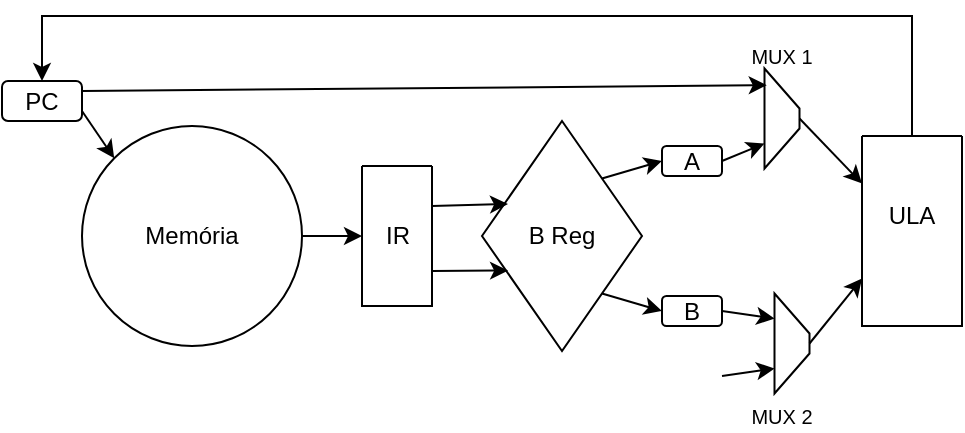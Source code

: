 <mxfile version="21.5.2" type="github">
  <diagram name="Página-1" id="bP6CFg4XiTYRrgsndQEi">
    <mxGraphModel dx="636" dy="347" grid="1" gridSize="10" guides="1" tooltips="1" connect="1" arrows="1" fold="1" page="1" pageScale="1" pageWidth="827" pageHeight="1169" math="0" shadow="0">
      <root>
        <mxCell id="0" />
        <mxCell id="1" parent="0" />
        <mxCell id="PEyxvJj9VBa5FjkOqRL6-23" value="Memória" style="ellipse;whiteSpace=wrap;html=1;aspect=fixed;" vertex="1" parent="1">
          <mxGeometry x="140" y="665" width="110" height="110" as="geometry" />
        </mxCell>
        <mxCell id="PEyxvJj9VBa5FjkOqRL6-25" value="" style="endArrow=classic;html=1;rounded=0;exitX=1;exitY=0.5;exitDx=0;exitDy=0;entryX=0;entryY=0.5;entryDx=0;entryDy=0;" edge="1" parent="1" source="PEyxvJj9VBa5FjkOqRL6-23" target="PEyxvJj9VBa5FjkOqRL6-30">
          <mxGeometry width="50" height="50" relative="1" as="geometry">
            <mxPoint x="490" y="800" as="sourcePoint" />
            <mxPoint x="290" y="720" as="targetPoint" />
            <Array as="points" />
          </mxGeometry>
        </mxCell>
        <mxCell id="PEyxvJj9VBa5FjkOqRL6-30" value="" style="swimlane;startSize=0;" vertex="1" parent="1">
          <mxGeometry x="280" y="685" width="35" height="70" as="geometry" />
        </mxCell>
        <mxCell id="PEyxvJj9VBa5FjkOqRL6-31" value="IR" style="text;html=1;strokeColor=none;fillColor=none;align=center;verticalAlign=middle;whiteSpace=wrap;rounded=0;" vertex="1" parent="PEyxvJj9VBa5FjkOqRL6-30">
          <mxGeometry x="-2.5" y="22.5" width="40" height="25" as="geometry" />
        </mxCell>
        <mxCell id="PEyxvJj9VBa5FjkOqRL6-36" value="B Reg" style="rhombus;whiteSpace=wrap;html=1;" vertex="1" parent="1">
          <mxGeometry x="340" y="662.5" width="80" height="115" as="geometry" />
        </mxCell>
        <mxCell id="PEyxvJj9VBa5FjkOqRL6-41" value="" style="endArrow=classic;html=1;rounded=0;exitX=1;exitY=0.75;exitDx=0;exitDy=0;entryX=0.163;entryY=0.65;entryDx=0;entryDy=0;entryPerimeter=0;" edge="1" parent="1" source="PEyxvJj9VBa5FjkOqRL6-30" target="PEyxvJj9VBa5FjkOqRL6-36">
          <mxGeometry width="50" height="50" relative="1" as="geometry">
            <mxPoint x="370" y="770" as="sourcePoint" />
            <mxPoint x="420" y="720" as="targetPoint" />
          </mxGeometry>
        </mxCell>
        <mxCell id="PEyxvJj9VBa5FjkOqRL6-42" value="" style="endArrow=classic;html=1;rounded=0;exitX=1;exitY=0.75;exitDx=0;exitDy=0;entryX=0.163;entryY=0.65;entryDx=0;entryDy=0;entryPerimeter=0;" edge="1" parent="1">
          <mxGeometry width="50" height="50" relative="1" as="geometry">
            <mxPoint x="315" y="705" as="sourcePoint" />
            <mxPoint x="353" y="704" as="targetPoint" />
          </mxGeometry>
        </mxCell>
        <mxCell id="PEyxvJj9VBa5FjkOqRL6-44" value="B" style="rounded=1;whiteSpace=wrap;html=1;" vertex="1" parent="1">
          <mxGeometry x="430" y="750" width="30" height="15" as="geometry" />
        </mxCell>
        <mxCell id="PEyxvJj9VBa5FjkOqRL6-45" value="A" style="rounded=1;whiteSpace=wrap;html=1;" vertex="1" parent="1">
          <mxGeometry x="430" y="675" width="30" height="15" as="geometry" />
        </mxCell>
        <mxCell id="PEyxvJj9VBa5FjkOqRL6-46" value="" style="endArrow=classic;html=1;rounded=0;exitX=1;exitY=0;exitDx=0;exitDy=0;entryX=0;entryY=0.5;entryDx=0;entryDy=0;" edge="1" parent="1" source="PEyxvJj9VBa5FjkOqRL6-36" target="PEyxvJj9VBa5FjkOqRL6-45">
          <mxGeometry width="50" height="50" relative="1" as="geometry">
            <mxPoint x="370" y="770" as="sourcePoint" />
            <mxPoint x="420" y="720" as="targetPoint" />
          </mxGeometry>
        </mxCell>
        <mxCell id="PEyxvJj9VBa5FjkOqRL6-47" value="" style="endArrow=classic;html=1;rounded=0;" edge="1" parent="1" source="PEyxvJj9VBa5FjkOqRL6-36">
          <mxGeometry width="50" height="50" relative="1" as="geometry">
            <mxPoint x="370" y="770" as="sourcePoint" />
            <mxPoint x="420" y="720" as="targetPoint" />
          </mxGeometry>
        </mxCell>
        <mxCell id="PEyxvJj9VBa5FjkOqRL6-48" value="" style="endArrow=classic;html=1;rounded=0;exitX=1;exitY=1;exitDx=0;exitDy=0;entryX=0;entryY=0.5;entryDx=0;entryDy=0;" edge="1" parent="1" source="PEyxvJj9VBa5FjkOqRL6-36" target="PEyxvJj9VBa5FjkOqRL6-44">
          <mxGeometry width="50" height="50" relative="1" as="geometry">
            <mxPoint x="400" y="755" as="sourcePoint" />
            <mxPoint x="430" y="747" as="targetPoint" />
          </mxGeometry>
        </mxCell>
        <mxCell id="PEyxvJj9VBa5FjkOqRL6-49" value="" style="shape=trapezoid;perimeter=trapezoidPerimeter;whiteSpace=wrap;html=1;fixedSize=1;rotation=90;" vertex="1" parent="1">
          <mxGeometry x="465" y="652.5" width="50" height="17.5" as="geometry" />
        </mxCell>
        <mxCell id="PEyxvJj9VBa5FjkOqRL6-50" value="" style="shape=trapezoid;perimeter=trapezoidPerimeter;whiteSpace=wrap;html=1;fixedSize=1;rotation=90;" vertex="1" parent="1">
          <mxGeometry x="470" y="765" width="50" height="17.5" as="geometry" />
        </mxCell>
        <mxCell id="PEyxvJj9VBa5FjkOqRL6-51" value="" style="endArrow=classic;html=1;rounded=0;exitX=1;exitY=0.5;exitDx=0;exitDy=0;entryX=0.75;entryY=1;entryDx=0;entryDy=0;" edge="1" parent="1" source="PEyxvJj9VBa5FjkOqRL6-45" target="PEyxvJj9VBa5FjkOqRL6-49">
          <mxGeometry width="50" height="50" relative="1" as="geometry">
            <mxPoint x="370" y="770" as="sourcePoint" />
            <mxPoint x="420" y="720" as="targetPoint" />
          </mxGeometry>
        </mxCell>
        <mxCell id="PEyxvJj9VBa5FjkOqRL6-52" value="" style="endArrow=classic;html=1;rounded=0;exitX=1;exitY=0.5;exitDx=0;exitDy=0;entryX=0.25;entryY=1;entryDx=0;entryDy=0;" edge="1" parent="1" source="PEyxvJj9VBa5FjkOqRL6-44" target="PEyxvJj9VBa5FjkOqRL6-50">
          <mxGeometry width="50" height="50" relative="1" as="geometry">
            <mxPoint x="370" y="770" as="sourcePoint" />
            <mxPoint x="420" y="720" as="targetPoint" />
          </mxGeometry>
        </mxCell>
        <mxCell id="PEyxvJj9VBa5FjkOqRL6-56" value="" style="swimlane;startSize=0;" vertex="1" parent="1">
          <mxGeometry x="530" y="670" width="50" height="95" as="geometry" />
        </mxCell>
        <mxCell id="PEyxvJj9VBa5FjkOqRL6-57" value="ULA" style="text;html=1;strokeColor=none;fillColor=none;align=center;verticalAlign=middle;whiteSpace=wrap;rounded=0;" vertex="1" parent="PEyxvJj9VBa5FjkOqRL6-56">
          <mxGeometry x="5" y="27.5" width="40" height="25" as="geometry" />
        </mxCell>
        <mxCell id="PEyxvJj9VBa5FjkOqRL6-59" value="" style="endArrow=classic;html=1;rounded=0;exitX=0.5;exitY=0;exitDx=0;exitDy=0;entryX=0;entryY=0.25;entryDx=0;entryDy=0;" edge="1" parent="1" source="PEyxvJj9VBa5FjkOqRL6-49" target="PEyxvJj9VBa5FjkOqRL6-56">
          <mxGeometry width="50" height="50" relative="1" as="geometry">
            <mxPoint x="490" y="650" as="sourcePoint" />
            <mxPoint x="540" y="600" as="targetPoint" />
          </mxGeometry>
        </mxCell>
        <mxCell id="PEyxvJj9VBa5FjkOqRL6-60" value="" style="endArrow=classic;html=1;rounded=0;exitX=0.5;exitY=0;exitDx=0;exitDy=0;entryX=0;entryY=0.75;entryDx=0;entryDy=0;" edge="1" parent="1" source="PEyxvJj9VBa5FjkOqRL6-50" target="PEyxvJj9VBa5FjkOqRL6-56">
          <mxGeometry width="50" height="50" relative="1" as="geometry">
            <mxPoint x="520" y="800" as="sourcePoint" />
            <mxPoint x="570" y="750" as="targetPoint" />
          </mxGeometry>
        </mxCell>
        <mxCell id="PEyxvJj9VBa5FjkOqRL6-61" value="&lt;font style=&quot;font-size: 10px;&quot;&gt;MUX 1&lt;/font&gt;" style="text;html=1;strokeColor=none;fillColor=none;align=center;verticalAlign=middle;whiteSpace=wrap;rounded=0;" vertex="1" parent="1">
          <mxGeometry x="470" y="630" width="40" as="geometry" />
        </mxCell>
        <mxCell id="PEyxvJj9VBa5FjkOqRL6-62" value="&lt;font style=&quot;font-size: 10px;&quot;&gt;MUX 2&lt;/font&gt;" style="text;html=1;strokeColor=none;fillColor=none;align=center;verticalAlign=middle;whiteSpace=wrap;rounded=0;" vertex="1" parent="1">
          <mxGeometry x="470" y="810" width="40" as="geometry" />
        </mxCell>
        <mxCell id="PEyxvJj9VBa5FjkOqRL6-63" value="" style="endArrow=classic;html=1;rounded=0;entryX=0.75;entryY=1;entryDx=0;entryDy=0;" edge="1" parent="1" target="PEyxvJj9VBa5FjkOqRL6-50">
          <mxGeometry width="50" height="50" relative="1" as="geometry">
            <mxPoint x="460" y="790" as="sourcePoint" />
            <mxPoint x="450" y="680" as="targetPoint" />
          </mxGeometry>
        </mxCell>
        <mxCell id="PEyxvJj9VBa5FjkOqRL6-64" value="PC" style="rounded=1;whiteSpace=wrap;html=1;" vertex="1" parent="1">
          <mxGeometry x="100" y="642.5" width="40" height="20" as="geometry" />
        </mxCell>
        <mxCell id="PEyxvJj9VBa5FjkOqRL6-66" value="" style="endArrow=classic;html=1;rounded=0;exitX=0.5;exitY=0;exitDx=0;exitDy=0;entryX=0.5;entryY=0;entryDx=0;entryDy=0;" edge="1" parent="1" source="PEyxvJj9VBa5FjkOqRL6-56" target="PEyxvJj9VBa5FjkOqRL6-64">
          <mxGeometry width="50" height="50" relative="1" as="geometry">
            <mxPoint x="350" y="740" as="sourcePoint" />
            <mxPoint x="160" y="620" as="targetPoint" />
            <Array as="points">
              <mxPoint x="555" y="610" />
              <mxPoint x="120" y="610" />
            </Array>
          </mxGeometry>
        </mxCell>
        <mxCell id="PEyxvJj9VBa5FjkOqRL6-68" value="" style="endArrow=classic;html=1;rounded=0;exitX=1;exitY=0.75;exitDx=0;exitDy=0;entryX=0;entryY=0;entryDx=0;entryDy=0;" edge="1" parent="1" source="PEyxvJj9VBa5FjkOqRL6-64" target="PEyxvJj9VBa5FjkOqRL6-23">
          <mxGeometry width="50" height="50" relative="1" as="geometry">
            <mxPoint x="350" y="740" as="sourcePoint" />
            <mxPoint x="400" y="690" as="targetPoint" />
          </mxGeometry>
        </mxCell>
        <mxCell id="PEyxvJj9VBa5FjkOqRL6-69" value="" style="endArrow=classic;html=1;rounded=0;exitX=1;exitY=0.25;exitDx=0;exitDy=0;entryX=0.167;entryY=0.935;entryDx=0;entryDy=0;entryPerimeter=0;" edge="1" parent="1" source="PEyxvJj9VBa5FjkOqRL6-64" target="PEyxvJj9VBa5FjkOqRL6-49">
          <mxGeometry width="50" height="50" relative="1" as="geometry">
            <mxPoint x="350" y="740" as="sourcePoint" />
            <mxPoint x="400" y="690" as="targetPoint" />
          </mxGeometry>
        </mxCell>
      </root>
    </mxGraphModel>
  </diagram>
</mxfile>
